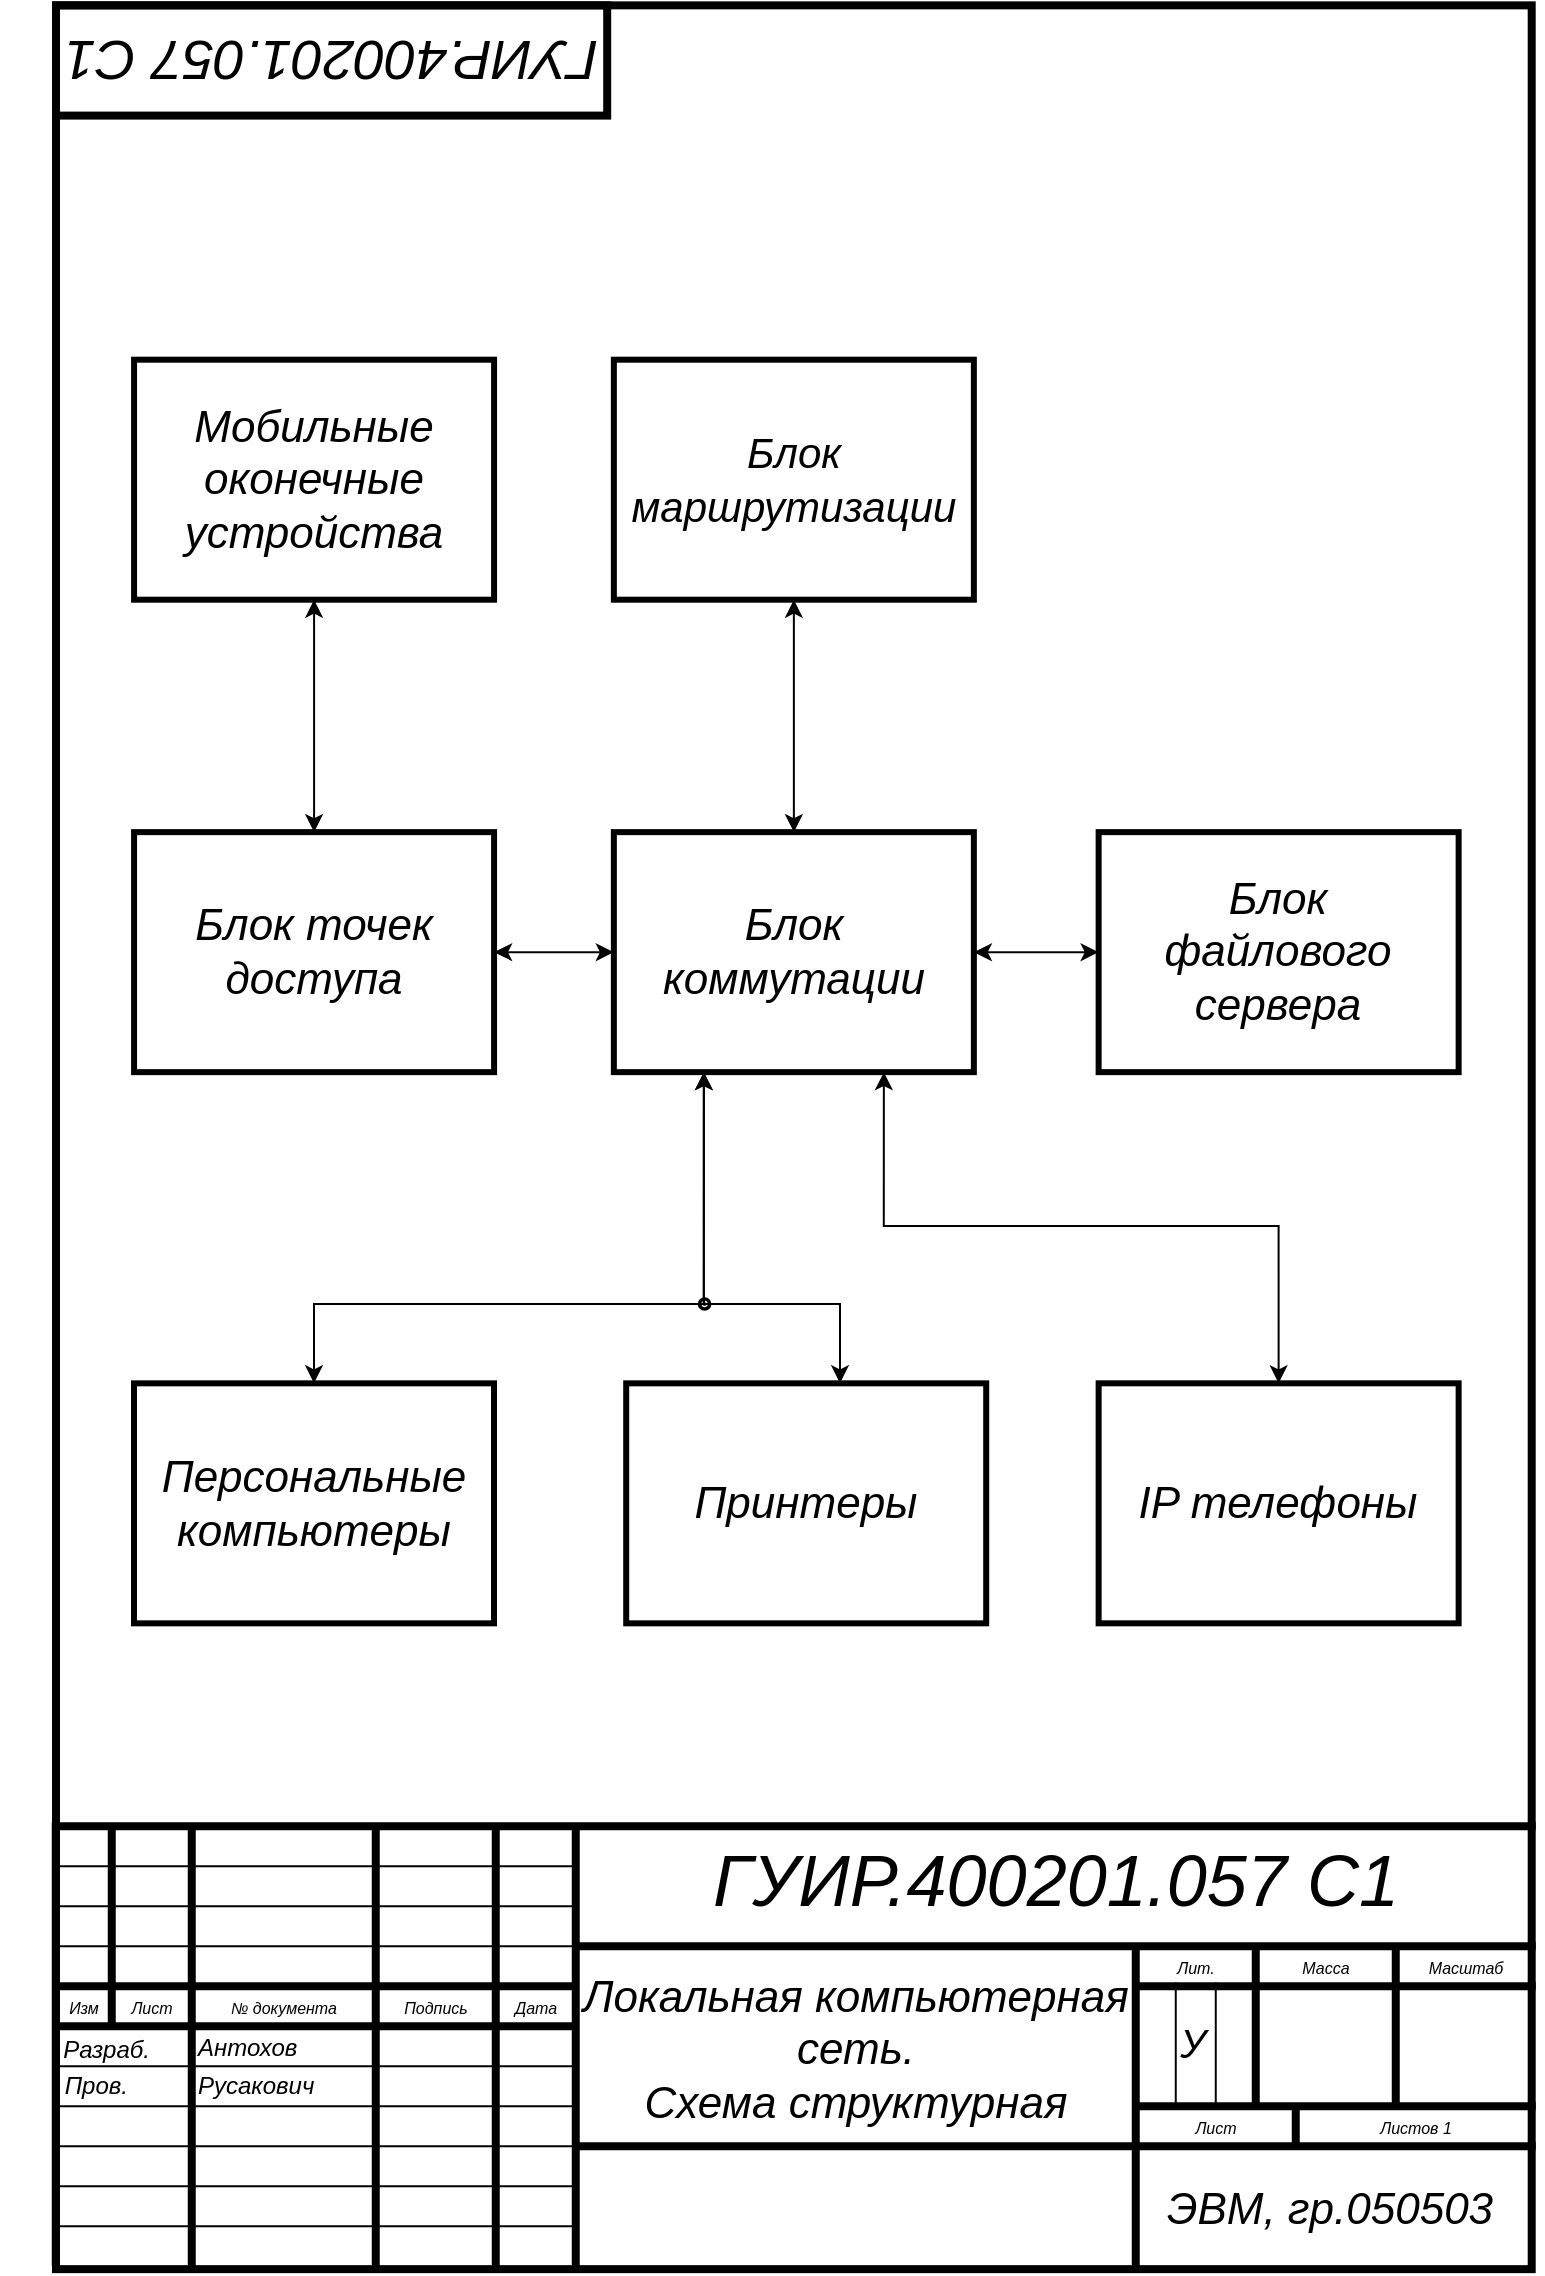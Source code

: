 <mxfile compressed="false" version="20.6.2" type="device">
  <diagram name="Страница-1" id="Страница-1">
    <mxGraphModel dx="211" dy="627" grid="0" gridSize="9.842" guides="1" tooltips="1" connect="1" arrows="1" fold="1" page="1" pageScale="1" pageWidth="827" pageHeight="1169" math="0" shadow="0">
      <root>
        <mxCell id="0" />
        <mxCell id="tpW0L4eKJtAbM24Pp-hq-4" value="Границы" style="" parent="0" />
        <mxCell id="XYD-opMogOewsWYCsBqt-0" value="" style="rounded=0;whiteSpace=wrap;html=1;fillColor=none;strokeWidth=4;" parent="tpW0L4eKJtAbM24Pp-hq-4" vertex="1">
          <mxGeometry x="896" y="19.68" width="737.85" height="1131.89" as="geometry" />
        </mxCell>
        <mxCell id="SdAma7Yzy6EULZfb18XB-18" style="edgeStyle=orthogonalEdgeStyle;rounded=0;orthogonalLoop=1;jettySize=auto;html=1;entryX=1;entryY=0.5;entryDx=0;entryDy=0;startArrow=classic;startFill=1;" parent="tpW0L4eKJtAbM24Pp-hq-4" source="SdAma7Yzy6EULZfb18XB-1" target="SdAma7Yzy6EULZfb18XB-8" edge="1">
          <mxGeometry relative="1" as="geometry" />
        </mxCell>
        <mxCell id="0PXypUpM02n66jB6z06W-2" style="edgeStyle=orthogonalEdgeStyle;rounded=0;orthogonalLoop=1;jettySize=auto;html=1;entryX=0.5;entryY=1;entryDx=0;entryDy=0;startArrow=classic;startFill=1;" parent="tpW0L4eKJtAbM24Pp-hq-4" source="SdAma7Yzy6EULZfb18XB-1" target="0PXypUpM02n66jB6z06W-1" edge="1">
          <mxGeometry relative="1" as="geometry" />
        </mxCell>
        <mxCell id="SdAma7Yzy6EULZfb18XB-1" value="&lt;span style=&quot;font-size: 22px;&quot;&gt;Блок&lt;br&gt;коммутации&lt;/span&gt;" style="rounded=0;whiteSpace=wrap;html=1;fontSize=22;strokeWidth=3;align=center;fontFamily=Arial;fontStyle=2" parent="tpW0L4eKJtAbM24Pp-hq-4" vertex="1">
          <mxGeometry x="1174.928" y="433.07" width="180" height="120" as="geometry" />
        </mxCell>
        <mxCell id="SdAma7Yzy6EULZfb18XB-19" style="edgeStyle=orthogonalEdgeStyle;rounded=0;orthogonalLoop=1;jettySize=auto;html=1;entryX=0.5;entryY=1;entryDx=0;entryDy=0;startArrow=classic;startFill=1;" parent="tpW0L4eKJtAbM24Pp-hq-4" source="SdAma7Yzy6EULZfb18XB-8" target="SdAma7Yzy6EULZfb18XB-9" edge="1">
          <mxGeometry relative="1" as="geometry" />
        </mxCell>
        <mxCell id="SdAma7Yzy6EULZfb18XB-8" value="Блок точек доступа" style="rounded=0;whiteSpace=wrap;html=1;fontSize=22;strokeWidth=3;align=center;fontFamily=Arial;fontStyle=2" parent="tpW0L4eKJtAbM24Pp-hq-4" vertex="1">
          <mxGeometry x="935.04" y="433.07" width="180" height="120" as="geometry" />
        </mxCell>
        <mxCell id="SdAma7Yzy6EULZfb18XB-9" value="Мобильные оконечные устройства" style="rounded=0;whiteSpace=wrap;html=1;fontSize=22;strokeWidth=3;align=center;fontFamily=Arial;fontStyle=2" parent="tpW0L4eKJtAbM24Pp-hq-4" vertex="1">
          <mxGeometry x="935.04" y="196.85" width="180" height="120" as="geometry" />
        </mxCell>
        <mxCell id="SdAma7Yzy6EULZfb18XB-39" value="Блок &lt;br&gt;файлового сервера" style="rounded=0;whiteSpace=wrap;html=1;fontSize=22;strokeWidth=3;align=center;fontFamily=Arial;fontStyle=2" parent="tpW0L4eKJtAbM24Pp-hq-4" vertex="1">
          <mxGeometry x="1417.318" y="433.07" width="180" height="120" as="geometry" />
        </mxCell>
        <mxCell id="XYD-opMogOewsWYCsBqt-1" value="" style="rounded=0;whiteSpace=wrap;html=1;strokeWidth=4;fillColor=none;" parent="tpW0L4eKJtAbM24Pp-hq-4" vertex="1">
          <mxGeometry x="896" y="19.68" width="275.59" height="55.12" as="geometry" />
        </mxCell>
        <mxCell id="0PXypUpM02n66jB6z06W-0" value="" style="ellipse;whiteSpace=wrap;html=1;aspect=fixed;fillColor=#000000;strokeWidth=5;" parent="tpW0L4eKJtAbM24Pp-hq-4" vertex="1">
          <mxGeometry x="1219.37" y="668.08" width="1.84" height="1.84" as="geometry" />
        </mxCell>
        <mxCell id="0PXypUpM02n66jB6z06W-1" value="&lt;font style=&quot;font-size: 21px;&quot;&gt;Блок&lt;br&gt;маршрутизации&lt;/font&gt;" style="rounded=0;whiteSpace=wrap;html=1;fontSize=22;strokeWidth=3;align=center;fontFamily=Arial;fontStyle=2" parent="tpW0L4eKJtAbM24Pp-hq-4" vertex="1">
          <mxGeometry x="1174.93" y="196.852" width="180" height="120" as="geometry" />
        </mxCell>
        <mxCell id="tpW0L4eKJtAbM24Pp-hq-6" value="Рамка" parent="0" />
        <mxCell id="Izu4CDzaR0ki_h7jihql-112" style="vsdxID=3;fillColor=#FFFFFF;gradientColor=none;shape=stencil(nY9LDoAgDERP0z3SI/i5BwkoRAUC+Lu9kGo0Lt3NtK/tFLCOWngFnMUU3Kg2I5MGbIBzY7UKJmUF2ALWvQtqCG6xkrwXhSxqdmvZsNNcxViZ4ewgT64jdDL2hf4E7wsXmsWThd549765c4l+xvYE);strokeColor=#000000;strokeWidth=4;spacingTop=-1;spacingBottom=-1;spacingLeft=-1;spacingRight=-1;labelBackgroundColor=#ffffff;rounded=0;html=1;whiteSpace=wrap;fontFamily=Arial;fontStyle=2" parent="tpW0L4eKJtAbM24Pp-hq-6" vertex="1">
          <mxGeometry x="895.88" y="930.13" width="740" height="220" as="geometry" />
        </mxCell>
        <mxCell id="Izu4CDzaR0ki_h7jihql-113" style="vsdxID=28;edgeStyle=none;startArrow=none;endArrow=none;startSize=5;endSize=5;strokeWidth=4;strokeColor=#000000;spacingTop=-1;spacingBottom=-1;spacingLeft=-1;spacingRight=-1;verticalAlign=middle;html=1;labelBackgroundColor=#ffffff;rounded=0;fontFamily=Arial;fontStyle=2" parent="tpW0L4eKJtAbM24Pp-hq-6" edge="1">
          <mxGeometry relative="1" as="geometry">
            <Array as="points" />
            <mxPoint x="923.88" y="930.13" as="sourcePoint" />
            <mxPoint x="923.88" y="1030.13" as="targetPoint" />
          </mxGeometry>
        </mxCell>
        <mxCell id="Izu4CDzaR0ki_h7jihql-114" style="vsdxID=27;edgeStyle=none;startArrow=none;endArrow=none;startSize=5;endSize=5;strokeColor=#000000;spacingTop=-1;spacingBottom=-1;spacingLeft=-1;spacingRight=-1;verticalAlign=middle;html=1;labelBackgroundColor=#ffffff;rounded=0;fontFamily=Arial;fontStyle=2" parent="tpW0L4eKJtAbM24Pp-hq-6" edge="1">
          <mxGeometry relative="1" as="geometry">
            <mxPoint as="offset" />
            <Array as="points" />
            <mxPoint x="895.88" y="1130.13" as="sourcePoint" />
            <mxPoint x="1155.88" y="1130.13" as="targetPoint" />
          </mxGeometry>
        </mxCell>
        <mxCell id="Izu4CDzaR0ki_h7jihql-115" style="vsdxID=26;edgeStyle=none;startArrow=none;endArrow=none;startSize=5;endSize=5;strokeColor=#000000;spacingTop=-1;spacingBottom=-1;spacingLeft=-1;spacingRight=-1;verticalAlign=middle;html=1;labelBackgroundColor=#ffffff;rounded=0;fontFamily=Arial;fontStyle=2" parent="tpW0L4eKJtAbM24Pp-hq-6" edge="1">
          <mxGeometry relative="1" as="geometry">
            <mxPoint as="offset" />
            <Array as="points" />
            <mxPoint x="895.88" y="1110.13" as="sourcePoint" />
            <mxPoint x="1155.88" y="1110.13" as="targetPoint" />
          </mxGeometry>
        </mxCell>
        <mxCell id="Izu4CDzaR0ki_h7jihql-116" style="vsdxID=25;edgeStyle=none;startArrow=none;endArrow=none;startSize=5;endSize=5;strokeColor=#000000;spacingTop=-1;spacingBottom=-1;spacingLeft=-1;spacingRight=-1;verticalAlign=middle;html=1;labelBackgroundColor=#ffffff;rounded=0;fontFamily=Arial;fontStyle=2" parent="tpW0L4eKJtAbM24Pp-hq-6" edge="1">
          <mxGeometry relative="1" as="geometry">
            <mxPoint as="offset" />
            <Array as="points" />
            <mxPoint x="895.88" y="1090.13" as="sourcePoint" />
            <mxPoint x="1155.88" y="1090.13" as="targetPoint" />
          </mxGeometry>
        </mxCell>
        <mxCell id="Izu4CDzaR0ki_h7jihql-117" style="vsdxID=24;edgeStyle=none;startArrow=none;endArrow=none;startSize=5;endSize=5;strokeColor=#000000;spacingTop=-1;spacingBottom=-1;spacingLeft=-1;spacingRight=-1;verticalAlign=middle;html=1;labelBackgroundColor=#ffffff;rounded=0;fontFamily=Arial;fontStyle=2" parent="tpW0L4eKJtAbM24Pp-hq-6" edge="1">
          <mxGeometry relative="1" as="geometry">
            <mxPoint as="offset" />
            <Array as="points" />
            <mxPoint x="895.88" y="1070.13" as="sourcePoint" />
            <mxPoint x="1155.88" y="1070.13" as="targetPoint" />
          </mxGeometry>
        </mxCell>
        <mxCell id="Izu4CDzaR0ki_h7jihql-118" style="vsdxID=23;edgeStyle=none;startArrow=none;endArrow=none;startSize=5;endSize=5;strokeColor=#000000;spacingTop=-1;spacingBottom=-1;spacingLeft=-1;spacingRight=-1;verticalAlign=middle;html=1;labelBackgroundColor=#ffffff;rounded=0;fontFamily=Arial;fontStyle=2" parent="tpW0L4eKJtAbM24Pp-hq-6" edge="1">
          <mxGeometry relative="1" as="geometry">
            <mxPoint as="offset" />
            <Array as="points" />
            <mxPoint x="895.88" y="1050.13" as="sourcePoint" />
            <mxPoint x="1155.88" y="1050.13" as="targetPoint" />
          </mxGeometry>
        </mxCell>
        <mxCell id="Izu4CDzaR0ki_h7jihql-119" style="vsdxID=22;edgeStyle=none;startArrow=none;endArrow=none;startSize=5;endSize=5;strokeWidth=4;strokeColor=#000000;spacingTop=-1;spacingBottom=-1;spacingLeft=-1;spacingRight=-1;verticalAlign=middle;html=1;labelBackgroundColor=#ffffff;rounded=0;fontFamily=Arial;fontStyle=2" parent="tpW0L4eKJtAbM24Pp-hq-6" edge="1">
          <mxGeometry relative="1" as="geometry">
            <mxPoint as="offset" />
            <Array as="points" />
            <mxPoint x="895.88" y="1030.13" as="sourcePoint" />
            <mxPoint x="1155.88" y="1030.13" as="targetPoint" />
          </mxGeometry>
        </mxCell>
        <mxCell id="Izu4CDzaR0ki_h7jihql-120" style="vsdxID=21;edgeStyle=none;startArrow=none;endArrow=none;startSize=5;endSize=5;strokeWidth=4;strokeColor=#000000;spacingTop=-1;spacingBottom=-1;spacingLeft=-1;spacingRight=-1;verticalAlign=middle;html=1;labelBackgroundColor=#ffffff;rounded=0;fontFamily=Arial;fontStyle=2" parent="tpW0L4eKJtAbM24Pp-hq-6" edge="1">
          <mxGeometry relative="1" as="geometry">
            <mxPoint as="offset" />
            <Array as="points" />
            <mxPoint x="895.88" y="1010.13" as="sourcePoint" />
            <mxPoint x="1155.88" y="1010.13" as="targetPoint" />
          </mxGeometry>
        </mxCell>
        <mxCell id="Izu4CDzaR0ki_h7jihql-121" style="vsdxID=20;edgeStyle=none;startArrow=none;endArrow=none;startSize=5;endSize=5;strokeColor=#000000;spacingTop=-1;spacingBottom=-1;spacingLeft=-1;spacingRight=-1;verticalAlign=middle;html=1;labelBackgroundColor=#ffffff;rounded=0;fontFamily=Arial;fontStyle=2" parent="tpW0L4eKJtAbM24Pp-hq-6" edge="1">
          <mxGeometry relative="1" as="geometry">
            <mxPoint as="offset" />
            <Array as="points" />
            <mxPoint x="895.88" y="990.13" as="sourcePoint" />
            <mxPoint x="1155.88" y="990.13" as="targetPoint" />
          </mxGeometry>
        </mxCell>
        <mxCell id="Izu4CDzaR0ki_h7jihql-122" style="vsdxID=19;edgeStyle=none;startArrow=none;endArrow=none;startSize=5;endSize=5;strokeColor=#000000;spacingTop=-1;spacingBottom=-1;spacingLeft=-1;spacingRight=-1;verticalAlign=middle;html=1;labelBackgroundColor=#ffffff;rounded=0;fontFamily=Arial;fontStyle=2" parent="tpW0L4eKJtAbM24Pp-hq-6" edge="1">
          <mxGeometry relative="1" as="geometry">
            <mxPoint as="offset" />
            <Array as="points" />
            <mxPoint x="895.88" y="970.13" as="sourcePoint" />
            <mxPoint x="1155.88" y="970.13" as="targetPoint" />
          </mxGeometry>
        </mxCell>
        <mxCell id="Izu4CDzaR0ki_h7jihql-123" style="vsdxID=18;edgeStyle=none;startArrow=none;endArrow=none;startSize=5;endSize=5;strokeColor=#000000;spacingTop=-1;spacingBottom=-1;spacingLeft=-1;spacingRight=-1;verticalAlign=middle;html=1;labelBackgroundColor=#ffffff;rounded=0;fontFamily=Arial;fontStyle=2" parent="tpW0L4eKJtAbM24Pp-hq-6" edge="1">
          <mxGeometry relative="1" as="geometry">
            <mxPoint as="offset" />
            <Array as="points" />
            <mxPoint x="895.88" y="950.13" as="sourcePoint" />
            <mxPoint x="1155.88" y="950.13" as="targetPoint" />
          </mxGeometry>
        </mxCell>
        <mxCell id="Izu4CDzaR0ki_h7jihql-124" style="vsdxID=17;edgeStyle=none;startArrow=none;endArrow=none;startSize=5;endSize=5;strokeWidth=4;strokeColor=#000000;spacingTop=-1;spacingBottom=-1;spacingLeft=-1;spacingRight=-1;verticalAlign=middle;html=1;labelBackgroundColor=#ffffff;rounded=0;fontFamily=Arial;fontStyle=2" parent="tpW0L4eKJtAbM24Pp-hq-6" edge="1">
          <mxGeometry relative="1" as="geometry">
            <Array as="points" />
            <mxPoint x="963.88" y="930.13" as="sourcePoint" />
            <mxPoint x="963.88" y="1150.13" as="targetPoint" />
          </mxGeometry>
        </mxCell>
        <mxCell id="Izu4CDzaR0ki_h7jihql-125" style="vsdxID=16;edgeStyle=none;startArrow=none;endArrow=none;startSize=5;endSize=5;strokeWidth=4;strokeColor=#000000;spacingTop=-1;spacingBottom=-1;spacingLeft=-1;spacingRight=-1;verticalAlign=middle;html=1;labelBackgroundColor=#ffffff;rounded=0;fontFamily=Arial;fontStyle=2" parent="tpW0L4eKJtAbM24Pp-hq-6" edge="1">
          <mxGeometry relative="1" as="geometry">
            <Array as="points" />
            <mxPoint x="1055.88" y="930.13" as="sourcePoint" />
            <mxPoint x="1055.88" y="1150.13" as="targetPoint" />
          </mxGeometry>
        </mxCell>
        <mxCell id="Izu4CDzaR0ki_h7jihql-126" style="vsdxID=15;edgeStyle=none;startArrow=none;endArrow=none;startSize=5;endSize=5;strokeWidth=4;strokeColor=#000000;spacingTop=-1;spacingBottom=-1;spacingLeft=-1;spacingRight=-1;verticalAlign=middle;html=1;labelBackgroundColor=#ffffff;rounded=0;fontFamily=Arial;fontStyle=2" parent="tpW0L4eKJtAbM24Pp-hq-6" edge="1">
          <mxGeometry relative="1" as="geometry">
            <Array as="points" />
            <mxPoint x="1115.88" y="930.13" as="sourcePoint" />
            <mxPoint x="1115.88" y="1150.13" as="targetPoint" />
          </mxGeometry>
        </mxCell>
        <mxCell id="Izu4CDzaR0ki_h7jihql-127" style="vsdxID=14;edgeStyle=none;startArrow=none;endArrow=none;startSize=5;endSize=5;strokeWidth=4;strokeColor=#000000;spacingTop=-1;spacingBottom=-1;spacingLeft=-1;spacingRight=-1;verticalAlign=middle;html=1;labelBackgroundColor=#ffffff;rounded=0;fontFamily=Arial;fontStyle=2" parent="tpW0L4eKJtAbM24Pp-hq-6" edge="1">
          <mxGeometry relative="1" as="geometry">
            <Array as="points" />
            <mxPoint x="1565.88" y="990.13" as="sourcePoint" />
            <mxPoint x="1565.88" y="1070.13" as="targetPoint" />
          </mxGeometry>
        </mxCell>
        <mxCell id="Izu4CDzaR0ki_h7jihql-128" style="vsdxID=11;edgeStyle=none;startArrow=none;endArrow=none;startSize=5;endSize=5;strokeWidth=4;strokeColor=#000000;spacingTop=-1;spacingBottom=-1;spacingLeft=-1;spacingRight=-1;verticalAlign=middle;html=1;labelBackgroundColor=#ffffff;rounded=0;fontFamily=Arial;fontStyle=2" parent="tpW0L4eKJtAbM24Pp-hq-6" edge="1">
          <mxGeometry relative="1" as="geometry">
            <Array as="points" />
            <mxPoint x="1515.88" y="1070.13" as="sourcePoint" />
            <mxPoint x="1515.88" y="1090.13" as="targetPoint" />
          </mxGeometry>
        </mxCell>
        <mxCell id="Izu4CDzaR0ki_h7jihql-129" style="vsdxID=10;edgeStyle=none;startArrow=none;endArrow=none;startSize=5;endSize=5;strokeWidth=4;strokeColor=#000000;spacingTop=-1;spacingBottom=-1;spacingLeft=-1;spacingRight=-1;verticalAlign=middle;html=1;labelBackgroundColor=#ffffff;rounded=0;fontFamily=Arial;fontStyle=2" parent="tpW0L4eKJtAbM24Pp-hq-6" edge="1">
          <mxGeometry relative="1" as="geometry">
            <Array as="points" />
            <mxPoint x="1495.88" y="990.13" as="sourcePoint" />
            <mxPoint x="1495.88" y="1070.13" as="targetPoint" />
          </mxGeometry>
        </mxCell>
        <mxCell id="Izu4CDzaR0ki_h7jihql-131" style="vsdxID=388;edgeStyle=none;startArrow=none;endArrow=none;startSize=5;endSize=5;strokeColor=#000000;spacingTop=-1;spacingBottom=-1;spacingLeft=-1;spacingRight=-1;verticalAlign=middle;html=1;labelBackgroundColor=#ffffff;rounded=0;fontFamily=Arial;fontStyle=2" parent="tpW0L4eKJtAbM24Pp-hq-6" edge="1">
          <mxGeometry relative="1" as="geometry">
            <Array as="points" />
            <mxPoint x="1475.88" y="1008.13" as="sourcePoint" />
            <mxPoint x="1475.88" y="1070.13" as="targetPoint" />
          </mxGeometry>
        </mxCell>
        <mxCell id="Izu4CDzaR0ki_h7jihql-135" style="vsdxID=387;edgeStyle=none;startArrow=none;endArrow=none;startSize=5;endSize=5;strokeColor=#000000;spacingTop=-1;spacingBottom=-1;spacingLeft=-1;spacingRight=-1;verticalAlign=middle;html=1;labelBackgroundColor=#ffffff;rounded=0;fontFamily=Arial;fontStyle=2" parent="tpW0L4eKJtAbM24Pp-hq-6" edge="1">
          <mxGeometry relative="1" as="geometry">
            <Array as="points" />
            <mxPoint x="1455.88" y="1008.13" as="sourcePoint" />
            <mxPoint x="1455.88" y="1070.13" as="targetPoint" />
          </mxGeometry>
        </mxCell>
        <mxCell id="Izu4CDzaR0ki_h7jihql-136" style="vsdxID=9;edgeStyle=none;startArrow=none;endArrow=none;startSize=5;endSize=5;strokeWidth=4;strokeColor=#000000;spacingTop=-1;spacingBottom=-1;spacingLeft=-1;spacingRight=-1;verticalAlign=middle;html=1;labelBackgroundColor=#ffffff;rounded=0;fontFamily=Arial;fontStyle=2" parent="tpW0L4eKJtAbM24Pp-hq-6" edge="1">
          <mxGeometry relative="1" as="geometry">
            <mxPoint as="offset" />
            <Array as="points" />
            <mxPoint x="1435.88" y="1070.13" as="sourcePoint" />
            <mxPoint x="1635.88" y="1070.13" as="targetPoint" />
          </mxGeometry>
        </mxCell>
        <mxCell id="Izu4CDzaR0ki_h7jihql-137" style="vsdxID=8;edgeStyle=none;startArrow=none;endArrow=none;startSize=5;endSize=5;strokeWidth=4;strokeColor=#000000;spacingTop=-1;spacingBottom=-1;spacingLeft=-1;spacingRight=-1;verticalAlign=middle;html=1;labelBackgroundColor=#ffffff;rounded=0;fontFamily=Arial;fontStyle=2" parent="tpW0L4eKJtAbM24Pp-hq-6" edge="1">
          <mxGeometry relative="1" as="geometry">
            <mxPoint as="offset" />
            <Array as="points" />
            <mxPoint x="1435.88" y="1010.13" as="sourcePoint" />
            <mxPoint x="1635.88" y="1010.13" as="targetPoint" />
          </mxGeometry>
        </mxCell>
        <mxCell id="Izu4CDzaR0ki_h7jihql-138" style="vsdxID=7;edgeStyle=none;startArrow=none;endArrow=none;startSize=5;endSize=5;strokeWidth=4;strokeColor=#000000;spacingTop=-1;spacingBottom=-1;spacingLeft=-1;spacingRight=-1;verticalAlign=middle;html=1;labelBackgroundColor=#ffffff;rounded=0;fontFamily=Arial;fontStyle=2" parent="tpW0L4eKJtAbM24Pp-hq-6" edge="1">
          <mxGeometry relative="1" as="geometry">
            <Array as="points" />
            <mxPoint x="1435.88" y="990.13" as="sourcePoint" />
            <mxPoint x="1435.88" y="1150.13" as="targetPoint" />
          </mxGeometry>
        </mxCell>
        <mxCell id="Izu4CDzaR0ki_h7jihql-139" style="vsdxID=6;edgeStyle=none;startArrow=none;endArrow=none;startSize=5;endSize=5;strokeWidth=4;strokeColor=#000000;spacingTop=-1;spacingBottom=-1;spacingLeft=-1;spacingRight=-1;verticalAlign=middle;html=1;labelBackgroundColor=#ffffff;rounded=0;fontFamily=Arial;fontStyle=2" parent="tpW0L4eKJtAbM24Pp-hq-6" edge="1">
          <mxGeometry relative="1" as="geometry">
            <Array as="points" />
            <mxPoint x="1635.88" y="1090.13" as="sourcePoint" />
            <mxPoint x="1155.88" y="1090.13" as="targetPoint" />
          </mxGeometry>
        </mxCell>
        <mxCell id="Izu4CDzaR0ki_h7jihql-140" style="vsdxID=4;edgeStyle=none;startArrow=none;endArrow=none;startSize=5;endSize=5;strokeWidth=4;strokeColor=#000000;spacingTop=-1;spacingBottom=-1;spacingLeft=-1;spacingRight=-1;verticalAlign=middle;html=1;labelBackgroundColor=#ffffff;rounded=0;fontFamily=Arial;fontStyle=2" parent="tpW0L4eKJtAbM24Pp-hq-6" edge="1">
          <mxGeometry relative="1" as="geometry">
            <Array as="points" />
            <mxPoint x="1155.88" y="930.13" as="sourcePoint" />
            <mxPoint x="1155.88" y="1150.13" as="targetPoint" />
          </mxGeometry>
        </mxCell>
        <mxCell id="Izu4CDzaR0ki_h7jihql-141" style="vsdxID=5;edgeStyle=none;startArrow=none;endArrow=none;startSize=5;endSize=5;strokeWidth=4;strokeColor=#000000;spacingTop=-1;spacingBottom=-1;spacingLeft=-1;spacingRight=-1;verticalAlign=middle;html=1;labelBackgroundColor=#ffffff;rounded=0;fontFamily=Arial;fontStyle=2" parent="tpW0L4eKJtAbM24Pp-hq-6" edge="1">
          <mxGeometry relative="1" as="geometry">
            <Array as="points" />
            <mxPoint x="1635.88" y="990.13" as="sourcePoint" />
            <mxPoint x="1155.88" y="990.13" as="targetPoint" />
          </mxGeometry>
        </mxCell>
        <mxCell id="Izu4CDzaR0ki_h7jihql-142" value="&lt;font style=&quot;font-size: 8px; direction: ltr; letter-spacing: 0px; line-height: 120%; opacity: 1;&quot;&gt;&lt;span&gt;Изм&lt;br&gt;&lt;/span&gt;&lt;/font&gt;" style="verticalAlign=middle;align=center;vsdxID=29;fillColor=none;gradientColor=none;shape=stencil(nZBLDoAgDERP0z3SIyjew0SURgSD+Lu9kMZoXLhwN9O+tukAlrNpJg1SzDH4QW/URgNYgZTkjA4UkwJUgGXng+6DX1zLfmoymdXo17xh5zmRJ6Q42BWCfc2oJfdAr+Yv+AP9Cb7OJ3H/2JG1HNGz/84klThPVCc=);strokeColor=none;strokeWidth=4;spacingTop=-1;spacingBottom=-1;spacingLeft=-1;spacingRight=-1;labelBackgroundColor=none;rounded=0;html=1;whiteSpace=wrap;fontFamily=Arial;fontStyle=2" parent="tpW0L4eKJtAbM24Pp-hq-6" vertex="1">
          <mxGeometry x="897.88" y="1012.13" width="24" height="16" as="geometry" />
        </mxCell>
        <mxCell id="Izu4CDzaR0ki_h7jihql-143" value="&lt;font style=&quot;font-size: 8px; direction: ltr; letter-spacing: 0px; line-height: 120%; opacity: 1;&quot;&gt;&lt;span&gt;Лист&lt;br&gt;&lt;/span&gt;&lt;/font&gt;" style="verticalAlign=middle;align=center;vsdxID=30;fillColor=none;gradientColor=none;shape=stencil(nZBLDoAgDERP0z3SIyjew0SURgSD+Lu9kMZoXLhwN9O+tukAlrNpJg1SzDH4QW/URgNYgZTkjA4UkwJUgGXng+6DX1zLfmoymdXo17xh5zmRJ6Q42BWCfc2oJfdAr+Yv+AP9Cb7OJ3H/2JG1HNGz/84klThPVCc=);strokeColor=none;strokeWidth=4;spacingTop=-1;spacingBottom=-1;spacingLeft=-1;spacingRight=-1;labelBackgroundColor=none;rounded=0;html=1;whiteSpace=wrap;fontFamily=Arial;fontStyle=2" parent="tpW0L4eKJtAbM24Pp-hq-6" vertex="1">
          <mxGeometry x="925.88" y="1012.13" width="36" height="16" as="geometry" />
        </mxCell>
        <mxCell id="Izu4CDzaR0ki_h7jihql-144" value="&lt;font style=&quot;font-size: 8px; direction: ltr; letter-spacing: 0px; line-height: 120%; opacity: 1;&quot;&gt;&lt;span&gt;№ документа&lt;br&gt;&lt;/span&gt;&lt;/font&gt;" style="verticalAlign=middle;align=center;vsdxID=31;fillColor=none;gradientColor=none;shape=stencil(nZBLDoAgDERP0z3SIyjew0SURgSD+Lu9kMZoXLhwN9O+tukAlrNpJg1SzDH4QW/URgNYgZTkjA4UkwJUgGXng+6DX1zLfmoymdXo17xh5zmRJ6Q42BWCfc2oJfdAr+Yv+AP9Cb7OJ3H/2JG1HNGz/84klThPVCc=);strokeColor=none;strokeWidth=4;spacingTop=-1;spacingBottom=-1;spacingLeft=-1;spacingRight=-1;labelBackgroundColor=none;rounded=0;html=1;whiteSpace=wrap;fontFamily=Arial;fontStyle=2" parent="tpW0L4eKJtAbM24Pp-hq-6" vertex="1">
          <mxGeometry x="965.88" y="1012.13" width="88" height="16" as="geometry" />
        </mxCell>
        <mxCell id="Izu4CDzaR0ki_h7jihql-145" value="&lt;font style=&quot;font-size: 8px; direction: ltr; letter-spacing: 0px; line-height: 120%; opacity: 1;&quot;&gt;&lt;span&gt;Подпись&lt;br&gt;&lt;/span&gt;&lt;/font&gt;" style="verticalAlign=middle;align=center;vsdxID=32;fillColor=none;gradientColor=none;shape=stencil(nZBLDoAgDERP0z3SIyjew0SURgSD+Lu9kMZoXLhwN9O+tukAlrNpJg1SzDH4QW/URgNYgZTkjA4UkwJUgGXng+6DX1zLfmoymdXo17xh5zmRJ6Q42BWCfc2oJfdAr+Yv+AP9Cb7OJ3H/2JG1HNGz/84klThPVCc=);strokeColor=none;strokeWidth=4;spacingTop=-1;spacingBottom=-1;spacingLeft=-1;spacingRight=-1;labelBackgroundColor=none;rounded=0;html=1;whiteSpace=wrap;fontFamily=Arial;fontStyle=2" parent="tpW0L4eKJtAbM24Pp-hq-6" vertex="1">
          <mxGeometry x="1057.88" y="1012.13" width="56" height="16" as="geometry" />
        </mxCell>
        <mxCell id="Izu4CDzaR0ki_h7jihql-146" value="&lt;font style=&quot;font-size: 8px; direction: ltr; letter-spacing: 0px; line-height: 120%; opacity: 1;&quot;&gt;&lt;span&gt;Дата&lt;br&gt;&lt;/span&gt;&lt;/font&gt;" style="verticalAlign=middle;align=center;vsdxID=33;fillColor=none;gradientColor=none;shape=stencil(nZBLDoAgDERP0z3SIyjew0SURgSD+Lu9kMZoXLhwN9O+tukAlrNpJg1SzDH4QW/URgNYgZTkjA4UkwJUgGXng+6DX1zLfmoymdXo17xh5zmRJ6Q42BWCfc2oJfdAr+Yv+AP9Cb7OJ3H/2JG1HNGz/84klThPVCc=);strokeColor=none;strokeWidth=4;spacingTop=-1;spacingBottom=-1;spacingLeft=-1;spacingRight=-1;labelBackgroundColor=none;rounded=0;html=1;whiteSpace=wrap;fontFamily=Arial;fontStyle=2" parent="tpW0L4eKJtAbM24Pp-hq-6" vertex="1">
          <mxGeometry x="1117.88" y="1012.13" width="36" height="16" as="geometry" />
        </mxCell>
        <mxCell id="Izu4CDzaR0ki_h7jihql-147" value="&lt;font style=&quot;font-size: 8px; direction: ltr; letter-spacing: 0px; line-height: 120%; opacity: 1;&quot;&gt;&lt;span&gt;Лит.&lt;br&gt;&lt;/span&gt;&lt;/font&gt;" style="verticalAlign=middle;align=center;vsdxID=34;fillColor=none;gradientColor=none;shape=stencil(nZBLDoAgDERP0z3SIyjew0SURgSD+Lu9kMZoXLhwN9O+tukAlrNpJg1SzDH4QW/URgNYgZTkjA4UkwJUgGXng+6DX1zLfmoymdXo17xh5zmRJ6Q42BWCfc2oJfdAr+Yv+AP9Cb7OJ3H/2JG1HNGz/84klThPVCc=);strokeColor=none;strokeWidth=4;spacingTop=-1;spacingBottom=-1;spacingLeft=-1;spacingRight=-1;labelBackgroundColor=none;rounded=0;html=1;whiteSpace=wrap;fontFamily=Arial;fontStyle=2" parent="tpW0L4eKJtAbM24Pp-hq-6" vertex="1">
          <mxGeometry x="1437.88" y="992.13" width="56" height="16" as="geometry" />
        </mxCell>
        <mxCell id="Izu4CDzaR0ki_h7jihql-148" value="&lt;font style=&quot;font-size: 8px; direction: ltr; letter-spacing: 0px; line-height: 120%; opacity: 1;&quot;&gt;&lt;span&gt;Масса&lt;br&gt;&lt;/span&gt;&lt;/font&gt;" style="verticalAlign=middle;align=center;vsdxID=35;fillColor=none;gradientColor=none;shape=stencil(nZBLDoAgDERP0z3SIyjew0SURgSD+Lu9kMZoXLhwN9O+tukAlrNpJg1SzDH4QW/URgNYgZTkjA4UkwJUgGXng+6DX1zLfmoymdXo17xh5zmRJ6Q42BWCfc2oJfdAr+Yv+AP9Cb7OJ3H/2JG1HNGz/84klThPVCc=);strokeColor=none;strokeWidth=4;spacingTop=-1;spacingBottom=-1;spacingLeft=-1;spacingRight=-1;labelBackgroundColor=none;rounded=0;html=1;whiteSpace=wrap;fontFamily=Arial;fontStyle=2" parent="tpW0L4eKJtAbM24Pp-hq-6" vertex="1">
          <mxGeometry x="1497.88" y="992.13" width="66" height="16" as="geometry" />
        </mxCell>
        <mxCell id="Izu4CDzaR0ki_h7jihql-149" value="&lt;font style=&quot;font-size: 8px; direction: ltr; letter-spacing: 0px; line-height: 120%; opacity: 1;&quot;&gt;&lt;span&gt;Масштаб&lt;br&gt;&lt;/span&gt;&lt;/font&gt;" style="verticalAlign=middle;align=center;vsdxID=36;fillColor=none;gradientColor=none;shape=stencil(nZBLDoAgDERP0z3SIyjew0SURgSD+Lu9kMZoXLhwN9O+tukAlrNpJg1SzDH4QW/URgNYgZTkjA4UkwJUgGXng+6DX1zLfmoymdXo17xh5zmRJ6Q42BWCfc2oJfdAr+Yv+AP9Cb7OJ3H/2JG1HNGz/84klThPVCc=);strokeColor=none;strokeWidth=4;spacingTop=-1;spacingBottom=-1;spacingLeft=-1;spacingRight=-1;labelBackgroundColor=none;rounded=0;html=1;whiteSpace=wrap;fontFamily=Arial;fontStyle=2" parent="tpW0L4eKJtAbM24Pp-hq-6" vertex="1">
          <mxGeometry x="1567.88" y="992.13" width="66" height="16" as="geometry" />
        </mxCell>
        <mxCell id="Izu4CDzaR0ki_h7jihql-150" value="&lt;font style=&quot;font-size: 8px; direction: ltr; letter-spacing: 0px; line-height: 120%; opacity: 1;&quot;&gt;&lt;span&gt;Лист &lt;br&gt;&lt;/span&gt;&lt;/font&gt;" style="verticalAlign=middle;align=center;vsdxID=37;fillColor=none;gradientColor=none;shape=stencil(nZBLDoAgDERP0z3SIyjew0SURgSD+Lu9kMZoXLhwN9O+tukAlrNpJg1SzDH4QW/URgNYgZTkjA4UkwJUgGXng+6DX1zLfmoymdXo17xh5zmRJ6Q42BWCfc2oJfdAr+Yv+AP9Cb7OJ3H/2JG1HNGz/84klThPVCc=);strokeColor=none;strokeWidth=4;spacingTop=-1;spacingBottom=-1;spacingLeft=-1;spacingRight=-1;labelBackgroundColor=none;rounded=0;html=1;whiteSpace=wrap;fontFamily=Arial;fontStyle=2" parent="tpW0L4eKJtAbM24Pp-hq-6" vertex="1">
          <mxGeometry x="1437.88" y="1072.13" width="76" height="16" as="geometry" />
        </mxCell>
        <mxCell id="Izu4CDzaR0ki_h7jihql-151" value="&lt;font style=&quot;font-size: 8px; direction: ltr; letter-spacing: 0px; line-height: 120%; opacity: 1;&quot;&gt;&lt;span&gt;Листов &lt;/span&gt;&lt;/font&gt;&lt;font style=&quot;font-size: 8px; direction: ltr; letter-spacing: 0px; line-height: 120%; opacity: 1;&quot;&gt;&lt;span&gt;1&lt;br&gt;&lt;/span&gt;&lt;/font&gt;" style="verticalAlign=middle;align=center;vsdxID=38;fillColor=none;gradientColor=none;shape=stencil(nZBLDoAgDERP0z3SIyjew0SURgSD+Lu9kMZoXLhwN9O+tukAlrNpJg1SzDH4QW/URgNYgZTkjA4UkwJUgGXng+6DX1zLfmoymdXo17xh5zmRJ6Q42BWCfc2oJfdAr+Yv+AP9Cb7OJ3H/2JG1HNGz/84klThPVCc=);strokeColor=none;strokeWidth=4;spacingTop=-1;spacingBottom=-1;spacingLeft=-1;spacingRight=-1;labelBackgroundColor=none;rounded=0;html=1;whiteSpace=wrap;fontFamily=Arial;fontStyle=2" parent="tpW0L4eKJtAbM24Pp-hq-6" vertex="1">
          <mxGeometry x="1517.88" y="1072.13" width="116" height="16" as="geometry" />
        </mxCell>
        <mxCell id="Izu4CDzaR0ki_h7jihql-152" value="&lt;p style=&quot;margin-left: 0 ; margin-right: 0 ; margin-top: 0px ; margin-bottom: 0px ; text-indent: 0 ; direction: rtl&quot;&gt;&lt;font style=&quot;font-size: 12px; direction: ltr; letter-spacing: 0px; line-height: 120%; opacity: 1;&quot;&gt;&lt;span&gt;.Разраб.&lt;br&gt;&lt;/span&gt;&lt;/font&gt;&lt;/p&gt;" style="verticalAlign=middle;align=right;vsdxID=39;fillColor=none;gradientColor=none;shape=stencil(nZBLDoAgDERP0z3SIyjew0SURgSD+Lu9kMZoXLhwN9O+tukAlrNpJg1SzDH4QW/URgNYgZTkjA4UkwJUgGXng+6DX1zLfmoymdXo17xh5zmRJ6Q42BWCfc2oJfdAr+Yv+AP9Cb7OJ3H/2JG1HNGz/84klThPVCc=);strokeColor=none;strokeWidth=4;spacingTop=-1;spacingBottom=-1;spacingLeft=-1;spacingRight=-1;labelBackgroundColor=none;rounded=0;html=1;whiteSpace=wrap;fontFamily=Arial;fontStyle=2" parent="tpW0L4eKJtAbM24Pp-hq-6" vertex="1">
          <mxGeometry x="875.88" y="1034.13" width="68" height="16" as="geometry" />
        </mxCell>
        <mxCell id="Izu4CDzaR0ki_h7jihql-153" value="&lt;p style=&quot;margin-left: 0 ; margin-right: 0 ; margin-top: 0px ; margin-bottom: 0px ; text-indent: 0 ; direction: rtl&quot;&gt;&lt;font style=&quot;font-size: 12px; direction: ltr; letter-spacing: 0px; line-height: 120%; opacity: 1;&quot;&gt;&lt;span&gt;.Пров&lt;br&gt;&lt;/span&gt;&lt;/font&gt;&lt;/p&gt;" style="verticalAlign=middle;align=right;vsdxID=40;fillColor=none;gradientColor=none;shape=stencil(nZBLDoAgDERP0z3SIyjew0SURgSD+Lu9kMZoXLhwN9O+tukAlrNpJg1SzDH4QW/URgNYgZTkjA4UkwJUgGXng+6DX1zLfmoymdXo17xh5zmRJ6Q42BWCfc2oJfdAr+Yv+AP9Cb7OJ3H/2JG1HNGz/84klThPVCc=);strokeColor=none;strokeWidth=4;spacingTop=-1;spacingBottom=-1;spacingLeft=-1;spacingRight=-1;labelBackgroundColor=none;rounded=0;html=1;whiteSpace=wrap;fontFamily=Arial;fontStyle=2" parent="tpW0L4eKJtAbM24Pp-hq-6" vertex="1">
          <mxGeometry x="868.88" y="1050.13" width="64" height="20" as="geometry" />
        </mxCell>
        <mxCell id="Izu4CDzaR0ki_h7jihql-154" value="&lt;p style=&quot;margin-left: 0 ; margin-right: 0 ; margin-top: 0px ; margin-bottom: 0px ; text-indent: 0 ; direction: rtl&quot;&gt;&lt;font style=&quot;direction: ltr; letter-spacing: 0px; line-height: 120%; opacity: 1;&quot;&gt;&lt;span&gt;&lt;font style=&quot;font-size: 36px&quot;&gt;ГУИР.400201.057 С1&lt;/font&gt;&lt;/span&gt;&lt;span style=&quot;font-size: 28px&quot;&gt;&lt;br&gt;&lt;/span&gt;&lt;/font&gt;&lt;/p&gt;" style="verticalAlign=middle;align=center;vsdxID=222;fillColor=none;gradientColor=none;shape=stencil(nZBLDoAgDERP0z3SIyjew0SURgSD+Lu9kMZoXLhwN9O+tukAlrNpJg1SzDH4QW/URgNYgZTkjA4UkwJUgGXng+6DX1zLfmoymdXo17xh5zmRJ6Q42BWCfc2oJfdAr+Yv+AP9Cb7OJ3H/2JG1HNGz/84klThPVCc=);strokeColor=none;spacingTop=-1;spacingBottom=-1;spacingLeft=-1;spacingRight=-1;labelBackgroundColor=none;rounded=0;html=1;whiteSpace=wrap;fontFamily=Arial;fontStyle=2" parent="tpW0L4eKJtAbM24Pp-hq-6" vertex="1">
          <mxGeometry x="1155.88" y="931.93" width="480" height="60" as="geometry" />
        </mxCell>
        <mxCell id="Izu4CDzaR0ki_h7jihql-155" value="&lt;font style=&quot;font-size: 20px; direction: ltr; letter-spacing: 0px; line-height: 120%; opacity: 1;&quot;&gt;&lt;span&gt;У&lt;br&gt;&lt;/span&gt;&lt;/font&gt;" style="verticalAlign=middle;align=center;vsdxID=233;fillColor=none;gradientColor=none;shape=stencil(nZBLDoAgDERP0z3SIyjew0SURgSD+Lu9kMZoXLhwN9O+tukAlrNpJg1SzDH4QW/URgNYgZTkjA4UkwJUgGXng+6DX1zLfmoymdXo17xh5zmRJ6Q42BWCfc2oJfdAr+Yv+AP9Cb7OJ3H/2JG1HNGz/84klThPVCc=);strokeColor=none;spacingTop=-1;spacingBottom=-1;spacingLeft=-1;spacingRight=-1;labelBackgroundColor=none;rounded=0;html=1;whiteSpace=wrap;fontFamily=Arial;fontStyle=2" parent="tpW0L4eKJtAbM24Pp-hq-6" vertex="1">
          <mxGeometry x="1393.88" y="1030.13" width="141" height="16" as="geometry" />
        </mxCell>
        <mxCell id="Izu4CDzaR0ki_h7jihql-156" value="&lt;font style=&quot;font-size: 12px; direction: ltr; letter-spacing: 0px; line-height: 120%; opacity: 1;&quot;&gt;&lt;span&gt;Антохов&lt;br&gt;&lt;/span&gt;&lt;/font&gt;" style="verticalAlign=middle;align=left;vsdxID=236;fillColor=none;gradientColor=none;shape=stencil(nZBLDoAgDERP0z3SIyjew0SURgSD+Lu9kMZoXLhwN9O+tukAlrNpJg1SzDH4QW/URgNYgZTkjA4UkwJUgGXng+6DX1zLfmoymdXo17xh5zmRJ6Q42BWCfc2oJfdAr+Yv+AP9Cb7OJ3H/2JG1HNGz/84klThPVCc=);strokeColor=none;spacingTop=-1;spacingBottom=-1;spacingLeft=-1;spacingRight=-1;labelBackgroundColor=none;rounded=0;html=1;whiteSpace=wrap;fontFamily=Arial;fontStyle=2" parent="tpW0L4eKJtAbM24Pp-hq-6" vertex="1">
          <mxGeometry x="965.88" y="1033.13" width="90" height="16" as="geometry" />
        </mxCell>
        <mxCell id="Izu4CDzaR0ki_h7jihql-157" value="Русакович" style="verticalAlign=middle;align=left;vsdxID=237;fillColor=none;gradientColor=none;shape=stencil(nZBLDoAgDERP0z3SIyjew0SURgSD+Lu9kMZoXLhwN9O+tukAlrNpJg1SzDH4QW/URgNYgZTkjA4UkwJUgGXng+6DX1zLfmoymdXo17xh5zmRJ6Q42BWCfc2oJfdAr+Yv+AP9Cb7OJ3H/2JG1HNGz/84klThPVCc=);strokeColor=none;spacingTop=-1;spacingBottom=-1;spacingLeft=-1;spacingRight=-1;labelBackgroundColor=none;rounded=0;html=1;whiteSpace=wrap;fontFamily=Arial;fontStyle=2" parent="tpW0L4eKJtAbM24Pp-hq-6" vertex="1">
          <mxGeometry x="965.88" y="1052.13" width="90" height="16" as="geometry" />
        </mxCell>
        <mxCell id="Izu4CDzaR0ki_h7jihql-158" value="&lt;font style=&quot;font-size: 22px; direction: ltr; letter-spacing: 0px; line-height: 120%; opacity: 1;&quot;&gt;&lt;span&gt;ЭВМ, гр.050503&lt;/span&gt;&lt;/font&gt;&lt;font style=&quot;font-size: 22px; direction: ltr; letter-spacing: 0px; line-height: 120%; opacity: 1;&quot;&gt;&lt;span&gt;&lt;br&gt;&lt;/span&gt;&lt;/font&gt;" style="verticalAlign=middle;align=center;vsdxID=262;fillColor=none;gradientColor=none;shape=stencil(nZBLDoAgDERP0z3SIyjew0SURgSD+Lu9kMZoXLhwN9O+tukAlrNpJg1SzDH4QW/URgNYgZTkjA4UkwJUgGXng+6DX1zLfmoymdXo17xh5zmRJ6Q42BWCfc2oJfdAr+Yv+AP9Cb7OJ3H/2JG1HNGz/84klThPVCc=);strokeColor=none;spacingTop=-1;spacingBottom=-1;spacingLeft=-1;spacingRight=-1;labelBackgroundColor=none;rounded=0;html=1;whiteSpace=wrap;fontFamily=Arial;fontStyle=2" parent="tpW0L4eKJtAbM24Pp-hq-6" vertex="1">
          <mxGeometry x="1435.88" y="1091.93" width="194" height="60" as="geometry" />
        </mxCell>
        <mxCell id="Izu4CDzaR0ki_h7jihql-159" value="&lt;p style=&quot;margin: 0px; text-indent: 0px; direction: rtl;&quot;&gt;&lt;font style=&quot;direction: ltr; letter-spacing: 0px; line-height: 120%; opacity: 1;&quot;&gt;&lt;font style=&quot;font-size: 28px;&quot;&gt;ГУИР.400201.057 С1&lt;/font&gt;&lt;span style=&quot;font-size: 30px;&quot;&gt;&lt;br style=&quot;font-size: 30px&quot;&gt;&lt;/span&gt;&lt;/font&gt;&lt;/p&gt;" style="verticalAlign=middle;align=center;vsdxID=275;rotation=180;fillColor=none;gradientColor=none;shape=stencil(nZBLDoAgDERP0z3SIyjew0SURgSD+Lu9kMZoXLhwN9O+tukAlrNpJg1SzDH4QW/URgNYgZTkjA4UkwJUgGXng+6DX1zLfmoymdXo17xh5zmRJ6Q42BWCfc2oJfdAr+Yv+AP9Cb7OJ3H/2JG1HNGz/84klThPVCc=);strokeColor=none;spacingTop=-1;spacingBottom=-1;spacingLeft=-1;spacingRight=-1;labelBackgroundColor=none;rounded=0;html=1;whiteSpace=wrap;fontSize=30;fontFamily=Arial;fontStyle=2" parent="tpW0L4eKJtAbM24Pp-hq-6" vertex="1">
          <mxGeometry x="896" y="19.69" width="275.59" height="55.118" as="geometry" />
        </mxCell>
        <mxCell id="Izu4CDzaR0ki_h7jihql-160" value="&lt;p style=&quot;font-style: normal; margin: 0cm; font-size: 22px;&quot; class=&quot;MsoNormal&quot;&gt;&lt;i style=&quot;&quot;&gt;&lt;font style=&quot;font-size: 22px;&quot;&gt;Локальная компьютерная сеть.&lt;/font&gt;&lt;/i&gt;&lt;/p&gt;&lt;span style=&quot;font-style: normal; font-size: 22px;&quot; lang=&quot;RU&quot;&gt;&lt;i style=&quot;&quot;&gt;&lt;font style=&quot;font-size: 22px;&quot;&gt;Схема структурная&lt;/font&gt;&lt;/i&gt;&lt;/span&gt;" style="verticalAlign=middle;align=center;vsdxID=565;fillColor=none;gradientColor=none;shape=stencil(nZBLDoAgDERP0z3SIyjew0SURgSD+Lu9kMZoXLhwN9O+tukAlrNpJg1SzDH4QW/URgNYgZTkjA4UkwJUgGXng+6DX1zLfmoymdXo17xh5zmRJ6Q42BWCfc2oJfdAr+Yv+AP9Cb7OJ3H/2JG1HNGz/84klThPVCc=);strokeColor=none;spacingTop=-1;spacingBottom=-1;spacingLeft=-1;spacingRight=-1;labelBackgroundColor=none;rounded=0;html=1;whiteSpace=wrap;fontFamily=Arial;fontStyle=2" parent="tpW0L4eKJtAbM24Pp-hq-6" vertex="1">
          <mxGeometry x="1155.88" y="992.13" width="280" height="100" as="geometry" />
        </mxCell>
        <mxCell id="tpW0L4eKJtAbM24Pp-hq-5" value="Надписи" parent="0" />
        <mxCell id="tpW0L4eKJtAbM24Pp-hq-7" value="Связи" parent="0" />
        <mxCell id="tpW0L4eKJtAbM24Pp-hq-3" value="Сущности" parent="0" />
        <mxCell id="_qBIugMEwDcpmpl9XbhK-12" style="edgeStyle=orthogonalEdgeStyle;rounded=0;orthogonalLoop=1;jettySize=auto;html=1;entryX=0.25;entryY=1;entryDx=0;entryDy=0;startArrow=classic;startFill=1;" parent="tpW0L4eKJtAbM24Pp-hq-3" source="z5uXpmlsEeFLw_u2zRaJ-39" target="SdAma7Yzy6EULZfb18XB-1" edge="1">
          <mxGeometry relative="1" as="geometry">
            <Array as="points">
              <mxPoint x="1288" y="669" />
              <mxPoint x="1220" y="669" />
            </Array>
          </mxGeometry>
        </mxCell>
        <mxCell id="z5uXpmlsEeFLw_u2zRaJ-39" value="&lt;span style=&quot;font-size: 22px;&quot;&gt;Принтеры&lt;/span&gt;" style="rounded=0;whiteSpace=wrap;html=1;fontSize=22;strokeWidth=3;align=center;fontFamily=Arial;fontStyle=2" parent="tpW0L4eKJtAbM24Pp-hq-3" vertex="1">
          <mxGeometry x="1181.098" y="708.67" width="180" height="120" as="geometry" />
        </mxCell>
        <mxCell id="_qBIugMEwDcpmpl9XbhK-10" style="edgeStyle=orthogonalEdgeStyle;rounded=0;orthogonalLoop=1;jettySize=auto;html=1;entryX=0.25;entryY=1;entryDx=0;entryDy=0;startArrow=classic;startFill=1;exitX=0.5;exitY=0;exitDx=0;exitDy=0;" parent="tpW0L4eKJtAbM24Pp-hq-3" source="z5uXpmlsEeFLw_u2zRaJ-40" target="SdAma7Yzy6EULZfb18XB-1" edge="1">
          <mxGeometry relative="1" as="geometry">
            <Array as="points">
              <mxPoint x="1025" y="669" />
              <mxPoint x="1220" y="669" />
            </Array>
          </mxGeometry>
        </mxCell>
        <mxCell id="z5uXpmlsEeFLw_u2zRaJ-40" value="&lt;span style=&quot;font-size: 22px;&quot;&gt;Персональные компьютеры&lt;/span&gt;" style="rounded=0;whiteSpace=wrap;html=1;fontSize=22;strokeWidth=3;align=center;fontFamily=Arial;fontStyle=2" parent="tpW0L4eKJtAbM24Pp-hq-3" vertex="1">
          <mxGeometry x="935" y="708.67" width="180" height="120" as="geometry" />
        </mxCell>
        <mxCell id="_qBIugMEwDcpmpl9XbhK-6" style="edgeStyle=orthogonalEdgeStyle;rounded=0;orthogonalLoop=1;jettySize=auto;html=1;entryX=1;entryY=0.5;entryDx=0;entryDy=0;startArrow=classic;startFill=1;" parent="tpW0L4eKJtAbM24Pp-hq-3" source="SdAma7Yzy6EULZfb18XB-39" target="SdAma7Yzy6EULZfb18XB-1" edge="1">
          <mxGeometry relative="1" as="geometry" />
        </mxCell>
        <mxCell id="_qBIugMEwDcpmpl9XbhK-17" style="edgeStyle=orthogonalEdgeStyle;rounded=0;orthogonalLoop=1;jettySize=auto;html=1;entryX=0.75;entryY=1;entryDx=0;entryDy=0;startArrow=classic;startFill=1;exitX=0.5;exitY=0;exitDx=0;exitDy=0;" parent="tpW0L4eKJtAbM24Pp-hq-3" source="_qBIugMEwDcpmpl9XbhK-13" target="SdAma7Yzy6EULZfb18XB-1" edge="1">
          <mxGeometry relative="1" as="geometry">
            <Array as="points">
              <mxPoint x="1507" y="630" />
              <mxPoint x="1310" y="630" />
            </Array>
          </mxGeometry>
        </mxCell>
        <mxCell id="_qBIugMEwDcpmpl9XbhK-13" value="&lt;span style=&quot;font-size: 22px;&quot;&gt;IP телефоны&lt;br&gt;&lt;/span&gt;" style="rounded=0;whiteSpace=wrap;html=1;fontSize=22;strokeWidth=3;align=center;fontFamily=Arial;fontStyle=2" parent="tpW0L4eKJtAbM24Pp-hq-3" vertex="1">
          <mxGeometry x="1417.32" y="708.662" width="180" height="120" as="geometry" />
        </mxCell>
      </root>
    </mxGraphModel>
  </diagram>
</mxfile>
